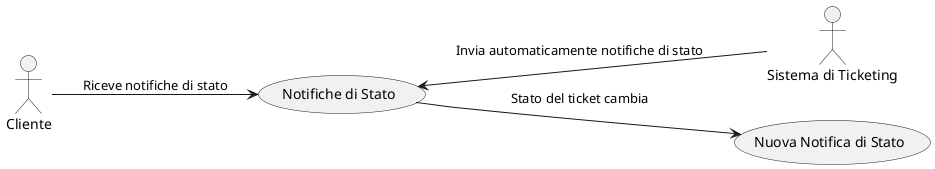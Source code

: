 @startuml

left to right direction

actor Cliente as cliente
actor "Sistema di Ticketing" as sistema

usecase "Notifiche di Stato" as notificheStato
usecase "Nuova Notifica di Stato" as nuovaNotificaStato

cliente --> notificheStato : Riceve notifiche di stato
notificheStato<-- sistema : Invia automaticamente notifiche di stato

notificheStato -->nuovaNotificaStato : Stato del ticket cambia

@enduml
